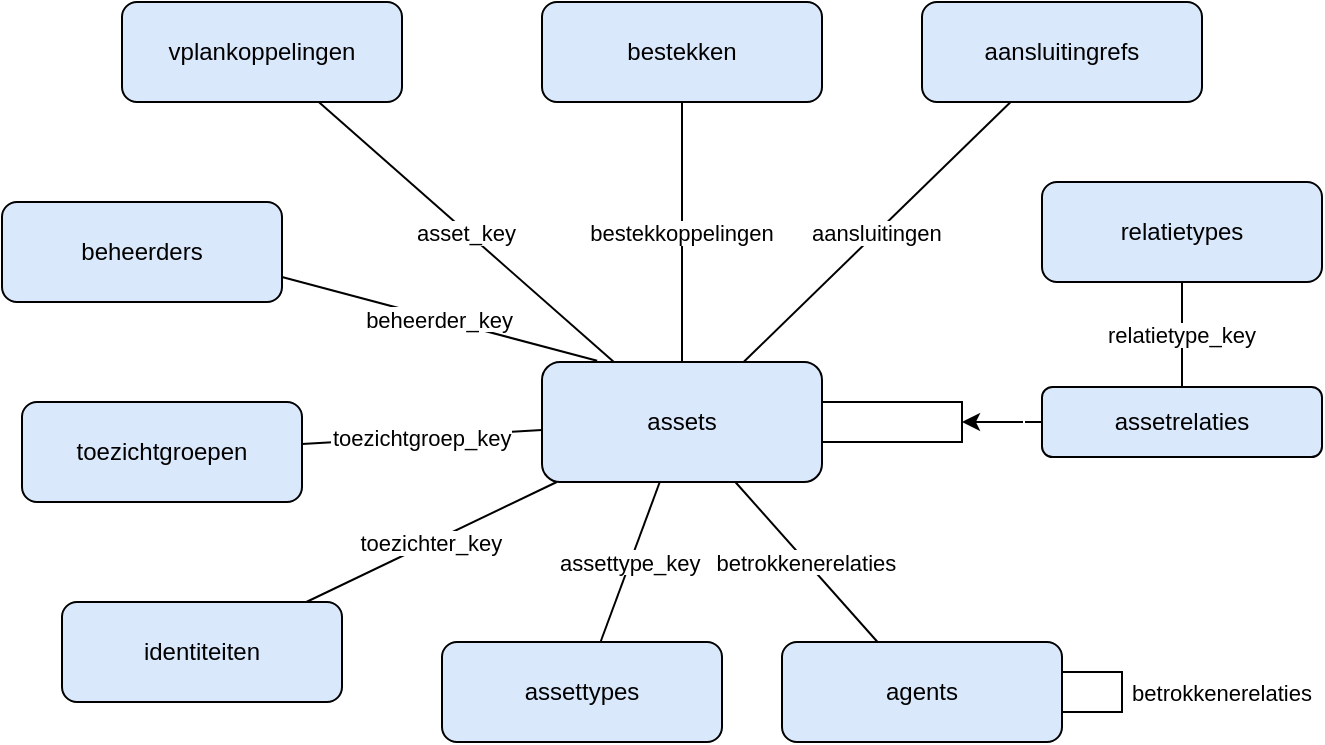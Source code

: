 <mxfile version="28.2.1">
  <diagram id="page1" name="Page-1">
    <mxGraphModel dx="1419" dy="772" grid="1" gridSize="10" guides="1" tooltips="1" connect="1" arrows="1" fold="1" page="1" pageScale="1" pageWidth="827" pageHeight="1169" math="0" shadow="0" adaptiveColors="auto">
      <root>
        <mxCell id="0" />
        <mxCell id="1" parent="0" />
        <mxCell id="2" value="beheerders" style="rounded=1;whiteSpace=wrap;html=1;fillColor=#dae8fc;strokeColor=#000000;" parent="1" vertex="1">
          <mxGeometry x="40" y="250" width="140" height="50" as="geometry" />
        </mxCell>
        <mxCell id="3" value="assettypes" style="rounded=1;whiteSpace=wrap;html=1;fillColor=#dae8fc;strokeColor=#000000;" parent="1" vertex="1">
          <mxGeometry x="260" y="470" width="140" height="50" as="geometry" />
        </mxCell>
        <mxCell id="4" value="bestekken" style="rounded=1;whiteSpace=wrap;html=1;fillColor=#dae8fc;strokeColor=#000000;" parent="1" vertex="1">
          <mxGeometry x="310" y="150" width="140" height="50" as="geometry" />
        </mxCell>
        <mxCell id="5" value="relatietypes" style="rounded=1;whiteSpace=wrap;html=1;fillColor=#dae8fc;strokeColor=#000000;" parent="1" vertex="1">
          <mxGeometry x="560" y="240" width="140" height="50" as="geometry" />
        </mxCell>
        <mxCell id="6" value="vplankoppelingen" style="rounded=1;whiteSpace=wrap;html=1;fillColor=#dae8fc;strokeColor=#000000;" parent="1" vertex="1">
          <mxGeometry x="100" y="150" width="140" height="50" as="geometry" />
        </mxCell>
        <mxCell id="7" value="agents" style="rounded=1;whiteSpace=wrap;html=1;fillColor=#dae8fc;strokeColor=#000000;" parent="1" vertex="1">
          <mxGeometry x="430" y="470" width="140" height="50" as="geometry" />
        </mxCell>
        <mxCell id="10" value="aansluitingrefs" style="rounded=1;whiteSpace=wrap;html=1;fillColor=#dae8fc;strokeColor=#000000;" parent="1" vertex="1">
          <mxGeometry x="500" y="150" width="140" height="50" as="geometry" />
        </mxCell>
        <mxCell id="11" value="toezichtgroepen" style="rounded=1;whiteSpace=wrap;html=1;fillColor=#dae8fc;strokeColor=#000000;" parent="1" vertex="1">
          <mxGeometry x="50" y="350" width="140" height="50" as="geometry" />
        </mxCell>
        <mxCell id="cKA1zZCl6g8Xmu-5q84f-29" value="" style="edgeStyle=orthogonalEdgeStyle;rounded=0;orthogonalLoop=1;jettySize=auto;html=1;strokeColor=light-dark(#000000,#FF0000);" edge="1" parent="1" source="13">
          <mxGeometry relative="1" as="geometry">
            <mxPoint x="520" y="360" as="targetPoint" />
          </mxGeometry>
        </mxCell>
        <mxCell id="13" value="&lt;font style=&quot;color: light-dark(rgb(0, 0, 0), rgb(255, 0, 0));&quot;&gt;assetrelaties&lt;/font&gt;" style="rounded=1;whiteSpace=wrap;html=1;fillColor=#dae8fc;strokeColor=light-dark(#000000,#FF0000);" parent="1" vertex="1">
          <mxGeometry x="560" y="342.5" width="140" height="35" as="geometry" />
        </mxCell>
        <mxCell id="14" value="assets" style="rounded=1;whiteSpace=wrap;html=1;fillColor=#dae8fc;strokeColor=#000000;" parent="1" vertex="1">
          <mxGeometry x="310" y="330" width="140" height="60" as="geometry" />
        </mxCell>
        <mxCell id="15" value="identiteiten" style="rounded=1;whiteSpace=wrap;html=1;fillColor=#dae8fc;strokeColor=#000000;" parent="1" vertex="1">
          <mxGeometry x="70" y="450" width="140" height="50" as="geometry" />
        </mxCell>
        <mxCell id="16" value="&#xa;" style="edgeStyle=orthogonalEdgeStyle;rounded=0;endArrow=none;strokeColor=light-dark(#000000,#FF0000);" parent="1" source="14" target="14" edge="1">
          <mxGeometry y="30" relative="1" as="geometry">
            <Array as="points">
              <mxPoint x="520" y="360" />
            </Array>
            <mxPoint as="offset" />
          </mxGeometry>
        </mxCell>
        <mxCell id="17" value="betrokkenerelaties" style="edgeStyle=orthogonalEdgeStyle;rounded=0;endArrow=none;strokeColor=light-dark(#000000,#FF0000);fontColor=light-dark(#000000,#FF0000);" parent="1" source="7" target="7" edge="1">
          <mxGeometry y="50" relative="1" as="geometry">
            <Array as="points">
              <mxPoint x="600" y="495" />
            </Array>
            <mxPoint as="offset" />
          </mxGeometry>
        </mxCell>
        <mxCell id="18" value="betrokkenerelaties" style="edgeStyle=orthogonalEdgeStyle;rounded=0;endArrow=none;strokeColor=light-dark(#000000,#FF0000);noEdgeStyle=1;fontColor=light-dark(#000000,#FF0000);" parent="1" source="14" target="7" edge="1">
          <mxGeometry relative="1" as="geometry" />
        </mxCell>
        <mxCell id="19" value="bestekkoppelingen" style="edgeStyle=orthogonalEdgeStyle;rounded=0;endArrow=none;strokeColor=light-dark(#000000,#FF0000);noEdgeStyle=1;fontColor=light-dark(#000000,#FF0000);" parent="1" source="14" target="4" edge="1">
          <mxGeometry relative="1" as="geometry" />
        </mxCell>
        <mxCell id="20" value="aansluitingen" style="edgeStyle=orthogonalEdgeStyle;rounded=0;endArrow=none;strokeColor=light-dark(#000000,#FF0000);noEdgeStyle=1;fontColor=light-dark(#000000,#FF0000);" parent="1" source="14" target="10" edge="1">
          <mxGeometry relative="1" as="geometry" />
        </mxCell>
        <mxCell id="21" value="asset_key" style="edgeStyle=orthogonalEdgeStyle;rounded=0;endArrow=none;strokeColor=#000000;noEdgeStyle=1;" parent="1" source="6" target="14" edge="1">
          <mxGeometry relative="1" as="geometry" />
        </mxCell>
        <mxCell id="22" value="relatietype_key" style="edgeStyle=orthogonalEdgeStyle;rounded=0;endArrow=none;strokeColor=#000000;noEdgeStyle=1;" parent="1" source="13" target="5" edge="1">
          <mxGeometry relative="1" as="geometry" />
        </mxCell>
        <mxCell id="23" value="assettype_key" style="edgeStyle=orthogonalEdgeStyle;rounded=0;endArrow=none;strokeColor=#000000;noEdgeStyle=1;" parent="1" source="14" target="3" edge="1">
          <mxGeometry relative="1" as="geometry" />
        </mxCell>
        <mxCell id="24" value="toezichter_key" style="edgeStyle=orthogonalEdgeStyle;rounded=0;endArrow=none;strokeColor=#000000;noEdgeStyle=1;" parent="1" source="14" target="15" edge="1">
          <mxGeometry relative="1" as="geometry" />
        </mxCell>
        <mxCell id="25" value="toezichtgroep_key" style="edgeStyle=orthogonalEdgeStyle;rounded=0;endArrow=none;strokeColor=#000000;noEdgeStyle=1;" parent="1" source="14" target="11" edge="1">
          <mxGeometry relative="1" as="geometry" />
        </mxCell>
        <mxCell id="cKA1zZCl6g8Xmu-5q84f-28" value="beheerder_key" style="edgeStyle=orthogonalEdgeStyle;rounded=0;endArrow=none;strokeColor=#000000;noEdgeStyle=1;exitX=1;exitY=0.75;exitDx=0;exitDy=0;entryX=0.197;entryY=-0.01;entryDx=0;entryDy=0;entryPerimeter=0;" edge="1" parent="1" source="2" target="14">
          <mxGeometry relative="1" as="geometry">
            <mxPoint x="270" y="250" as="sourcePoint" />
            <mxPoint x="350" y="276" as="targetPoint" />
          </mxGeometry>
        </mxCell>
      </root>
    </mxGraphModel>
  </diagram>
</mxfile>
